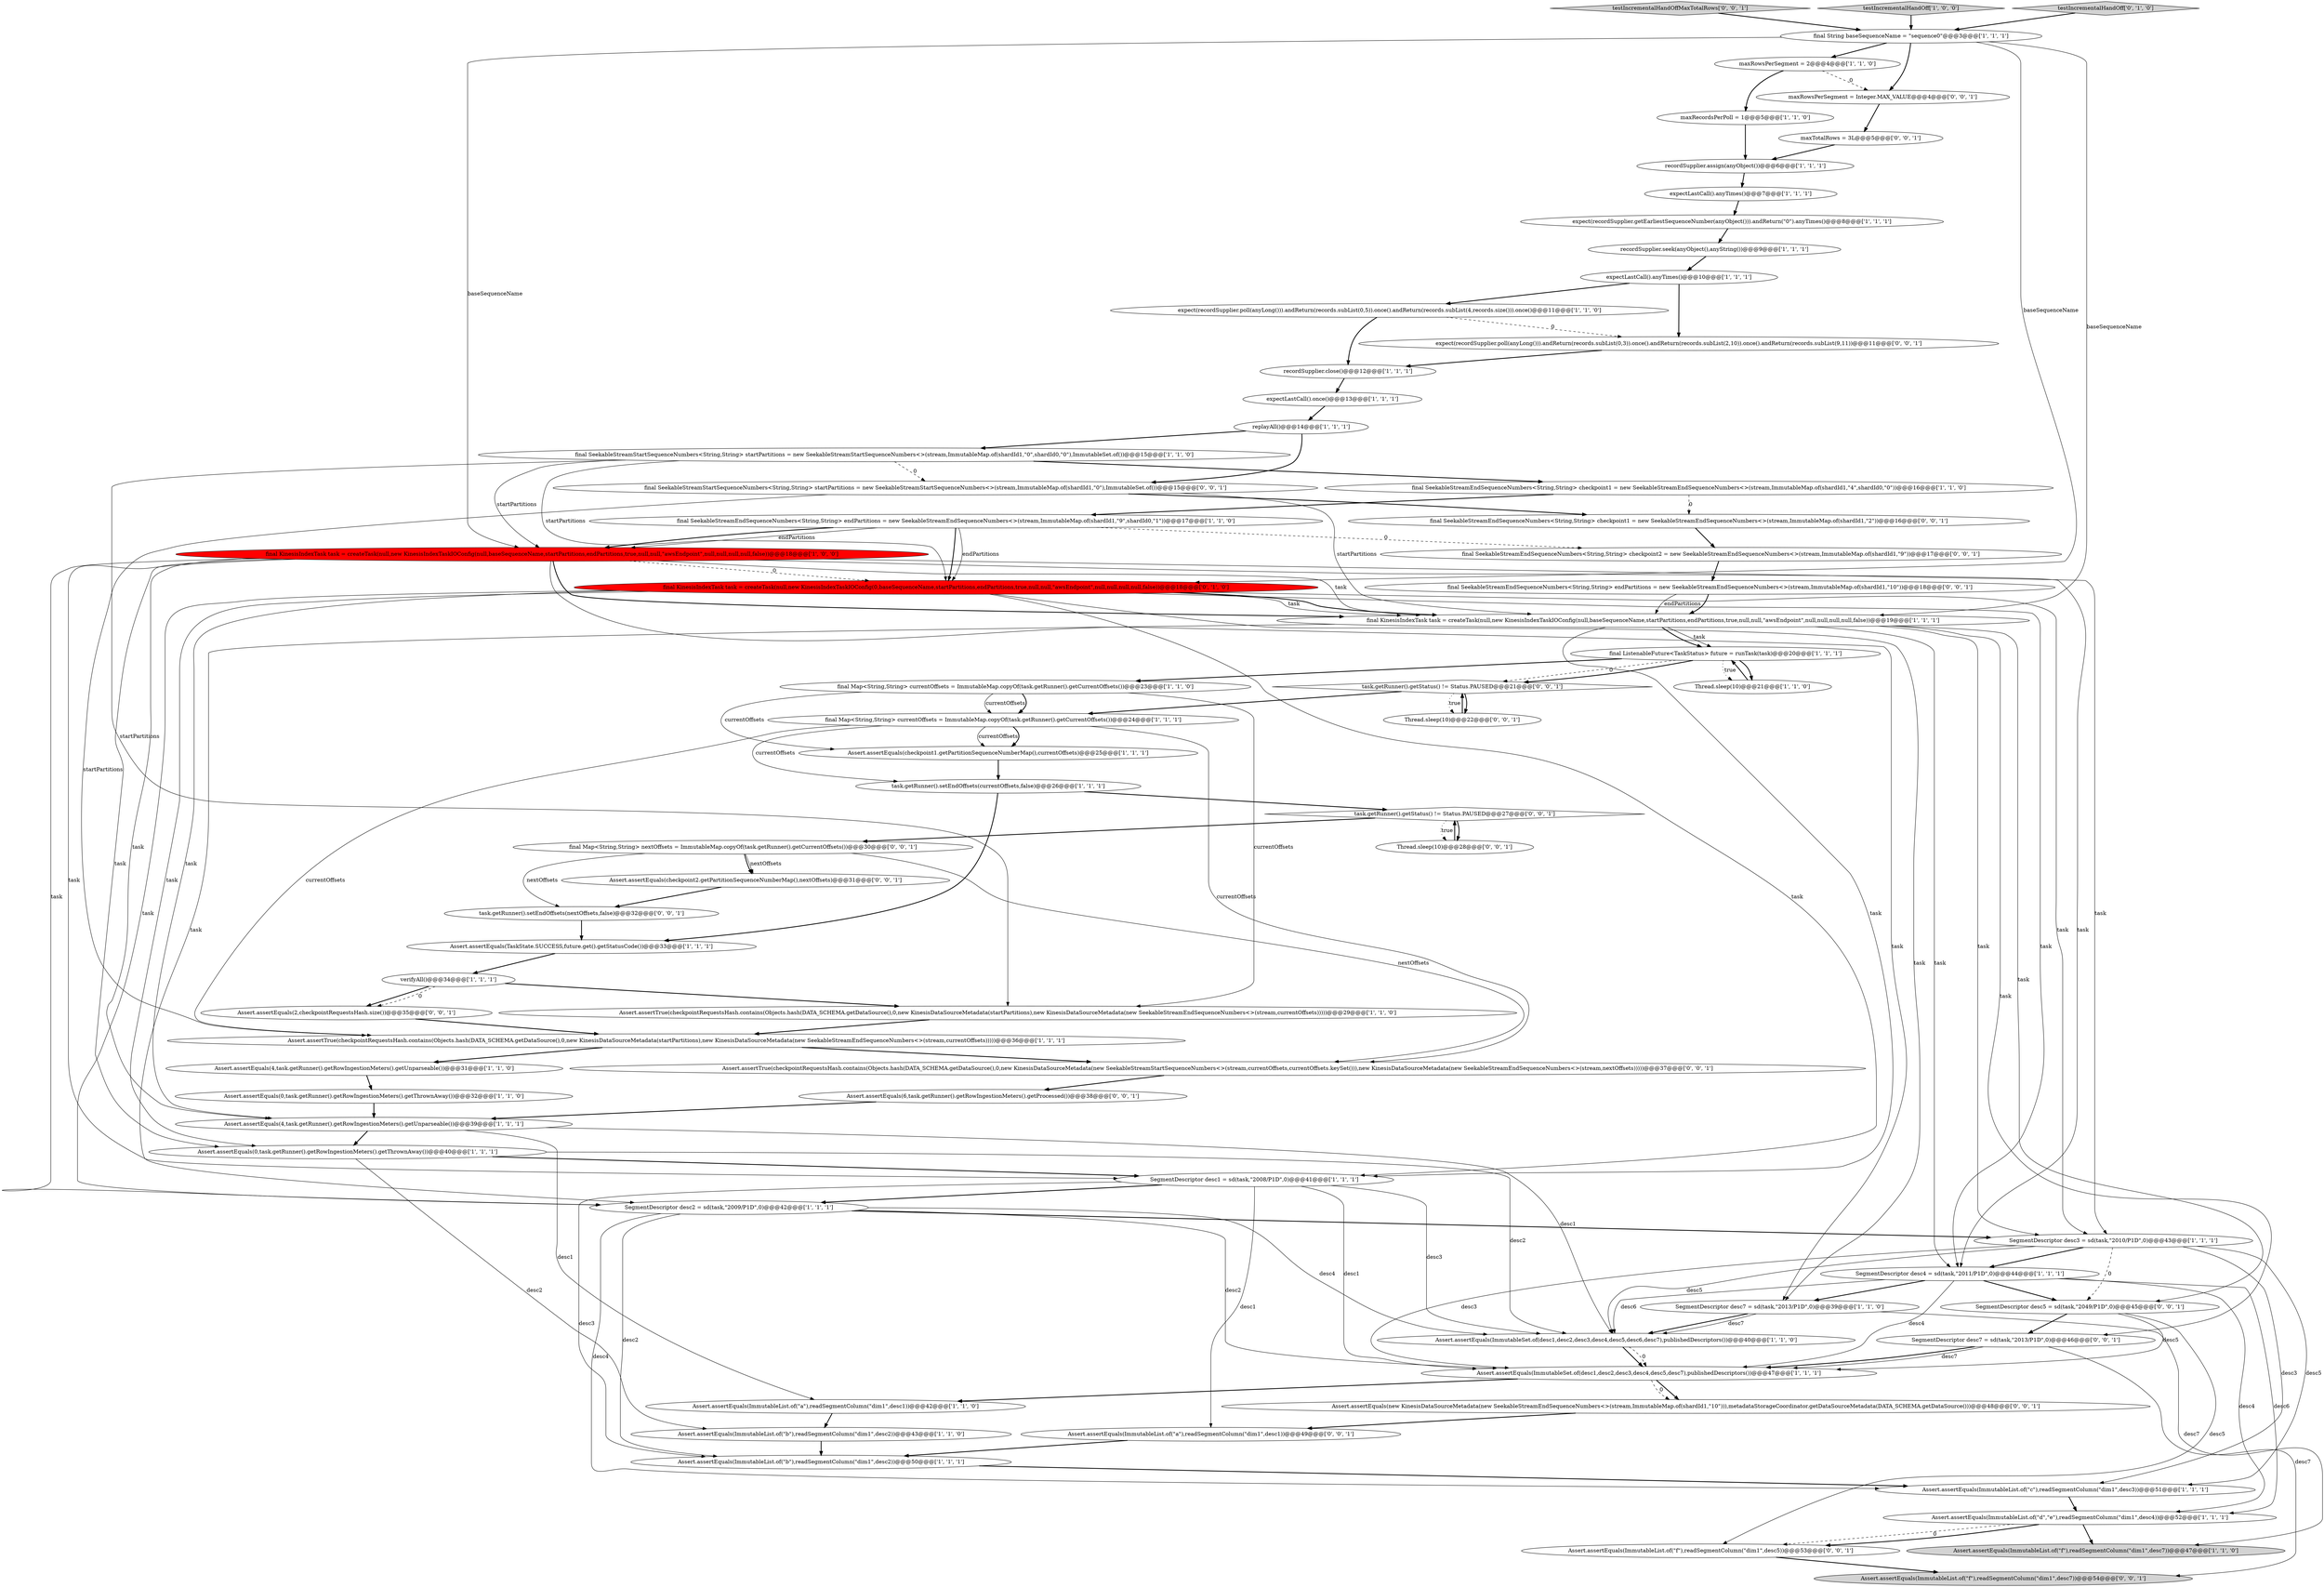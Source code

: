 digraph {
14 [style = filled, label = "final SeekableStreamEndSequenceNumbers<String,String> checkpoint1 = new SeekableStreamEndSequenceNumbers<>(stream,ImmutableMap.of(shardId1,\"4\",shardId0,\"0\"))@@@16@@@['1', '1', '0']", fillcolor = white, shape = ellipse image = "AAA0AAABBB1BBB"];
16 [style = filled, label = "final SeekableStreamEndSequenceNumbers<String,String> endPartitions = new SeekableStreamEndSequenceNumbers<>(stream,ImmutableMap.of(shardId1,\"9\",shardId0,\"1\"))@@@17@@@['1', '1', '0']", fillcolor = white, shape = ellipse image = "AAA0AAABBB1BBB"];
52 [style = filled, label = "testIncrementalHandOffMaxTotalRows['0', '0', '1']", fillcolor = lightgray, shape = diamond image = "AAA0AAABBB3BBB"];
19 [style = filled, label = "expectLastCall().anyTimes()@@@10@@@['1', '1', '1']", fillcolor = white, shape = ellipse image = "AAA0AAABBB1BBB"];
36 [style = filled, label = "Assert.assertEquals(4,task.getRunner().getRowIngestionMeters().getUnparseable())@@@39@@@['1', '1', '1']", fillcolor = white, shape = ellipse image = "AAA0AAABBB1BBB"];
13 [style = filled, label = "SegmentDescriptor desc2 = sd(task,\"2009/P1D\",0)@@@42@@@['1', '1', '1']", fillcolor = white, shape = ellipse image = "AAA0AAABBB1BBB"];
42 [style = filled, label = "Assert.assertEquals(ImmutableList.of(\"b\"),readSegmentColumn(\"dim1\",desc2))@@@50@@@['1', '1', '1']", fillcolor = white, shape = ellipse image = "AAA0AAABBB1BBB"];
22 [style = filled, label = "Assert.assertEquals(TaskState.SUCCESS,future.get().getStatusCode())@@@33@@@['1', '1', '1']", fillcolor = white, shape = ellipse image = "AAA0AAABBB1BBB"];
38 [style = filled, label = "Assert.assertEquals(ImmutableList.of(\"f\"),readSegmentColumn(\"dim1\",desc7))@@@47@@@['1', '1', '0']", fillcolor = lightgray, shape = ellipse image = "AAA0AAABBB1BBB"];
43 [style = filled, label = "task.getRunner().setEndOffsets(currentOffsets,false)@@@26@@@['1', '1', '1']", fillcolor = white, shape = ellipse image = "AAA0AAABBB1BBB"];
33 [style = filled, label = "SegmentDescriptor desc3 = sd(task,\"2010/P1D\",0)@@@43@@@['1', '1', '1']", fillcolor = white, shape = ellipse image = "AAA0AAABBB1BBB"];
56 [style = filled, label = "Assert.assertEquals(6,task.getRunner().getRowIngestionMeters().getProcessed())@@@38@@@['0', '0', '1']", fillcolor = white, shape = ellipse image = "AAA0AAABBB3BBB"];
10 [style = filled, label = "recordSupplier.assign(anyObject())@@@6@@@['1', '1', '1']", fillcolor = white, shape = ellipse image = "AAA0AAABBB1BBB"];
17 [style = filled, label = "Thread.sleep(10)@@@21@@@['1', '1', '0']", fillcolor = white, shape = ellipse image = "AAA0AAABBB1BBB"];
5 [style = filled, label = "SegmentDescriptor desc7 = sd(task,\"2013/P1D\",0)@@@39@@@['1', '1', '0']", fillcolor = white, shape = ellipse image = "AAA0AAABBB1BBB"];
15 [style = filled, label = "final String baseSequenceName = \"sequence0\"@@@3@@@['1', '1', '1']", fillcolor = white, shape = ellipse image = "AAA0AAABBB1BBB"];
65 [style = filled, label = "Assert.assertEquals(ImmutableList.of(\"f\"),readSegmentColumn(\"dim1\",desc7))@@@54@@@['0', '0', '1']", fillcolor = lightgray, shape = ellipse image = "AAA0AAABBB3BBB"];
51 [style = filled, label = "Assert.assertEquals(new KinesisDataSourceMetadata(new SeekableStreamEndSequenceNumbers<>(stream,ImmutableMap.of(shardId1,\"10\"))),metadataStorageCoordinator.getDataSourceMetadata(DATA_SCHEMA.getDataSource()))@@@48@@@['0', '0', '1']", fillcolor = white, shape = ellipse image = "AAA0AAABBB3BBB"];
34 [style = filled, label = "final ListenableFuture<TaskStatus> future = runTask(task)@@@20@@@['1', '1', '1']", fillcolor = white, shape = ellipse image = "AAA0AAABBB1BBB"];
18 [style = filled, label = "final Map<String,String> currentOffsets = ImmutableMap.copyOf(task.getRunner().getCurrentOffsets())@@@24@@@['1', '1', '1']", fillcolor = white, shape = ellipse image = "AAA0AAABBB1BBB"];
35 [style = filled, label = "Assert.assertTrue(checkpointRequestsHash.contains(Objects.hash(DATA_SCHEMA.getDataSource(),0,new KinesisDataSourceMetadata(startPartitions),new KinesisDataSourceMetadata(new SeekableStreamEndSequenceNumbers<>(stream,currentOffsets)))))@@@29@@@['1', '1', '0']", fillcolor = white, shape = ellipse image = "AAA0AAABBB1BBB"];
45 [style = filled, label = "final KinesisIndexTask task = createTask(null,new KinesisIndexTaskIOConfig(0,baseSequenceName,startPartitions,endPartitions,true,null,null,\"awsEndpoint\",null,null,null,null,false))@@@18@@@['0', '1', '0']", fillcolor = red, shape = ellipse image = "AAA1AAABBB2BBB"];
39 [style = filled, label = "maxRowsPerSegment = 2@@@4@@@['1', '1', '0']", fillcolor = white, shape = ellipse image = "AAA0AAABBB1BBB"];
23 [style = filled, label = "final KinesisIndexTask task = createTask(null,new KinesisIndexTaskIOConfig(null,baseSequenceName,startPartitions,endPartitions,true,null,null,\"awsEndpoint\",null,null,null,null,false))@@@18@@@['1', '0', '0']", fillcolor = red, shape = ellipse image = "AAA1AAABBB1BBB"];
60 [style = filled, label = "Assert.assertEquals(ImmutableList.of(\"f\"),readSegmentColumn(\"dim1\",desc5))@@@53@@@['0', '0', '1']", fillcolor = white, shape = ellipse image = "AAA0AAABBB3BBB"];
58 [style = filled, label = "Thread.sleep(10)@@@22@@@['0', '0', '1']", fillcolor = white, shape = ellipse image = "AAA0AAABBB3BBB"];
32 [style = filled, label = "recordSupplier.seek(anyObject(),anyString())@@@9@@@['1', '1', '1']", fillcolor = white, shape = ellipse image = "AAA0AAABBB1BBB"];
12 [style = filled, label = "expectLastCall().anyTimes()@@@7@@@['1', '1', '1']", fillcolor = white, shape = ellipse image = "AAA0AAABBB1BBB"];
9 [style = filled, label = "Assert.assertEquals(ImmutableSet.of(desc1,desc2,desc3,desc4,desc5,desc6,desc7),publishedDescriptors())@@@40@@@['1', '1', '0']", fillcolor = white, shape = ellipse image = "AAA0AAABBB1BBB"];
69 [style = filled, label = "expect(recordSupplier.poll(anyLong())).andReturn(records.subList(0,3)).once().andReturn(records.subList(2,10)).once().andReturn(records.subList(9,11))@@@11@@@['0', '0', '1']", fillcolor = white, shape = ellipse image = "AAA0AAABBB3BBB"];
44 [style = filled, label = "maxRecordsPerPoll = 1@@@5@@@['1', '1', '0']", fillcolor = white, shape = ellipse image = "AAA0AAABBB1BBB"];
53 [style = filled, label = "SegmentDescriptor desc5 = sd(task,\"2049/P1D\",0)@@@45@@@['0', '0', '1']", fillcolor = white, shape = ellipse image = "AAA0AAABBB3BBB"];
31 [style = filled, label = "Assert.assertEquals(0,task.getRunner().getRowIngestionMeters().getThrownAway())@@@40@@@['1', '1', '1']", fillcolor = white, shape = ellipse image = "AAA0AAABBB1BBB"];
49 [style = filled, label = "Thread.sleep(10)@@@28@@@['0', '0', '1']", fillcolor = white, shape = ellipse image = "AAA0AAABBB3BBB"];
63 [style = filled, label = "Assert.assertEquals(2,checkpointRequestsHash.size())@@@35@@@['0', '0', '1']", fillcolor = white, shape = ellipse image = "AAA0AAABBB3BBB"];
1 [style = filled, label = "testIncrementalHandOff['1', '0', '0']", fillcolor = lightgray, shape = diamond image = "AAA0AAABBB1BBB"];
41 [style = filled, label = "Assert.assertEquals(ImmutableList.of(\"a\"),readSegmentColumn(\"dim1\",desc1))@@@42@@@['1', '1', '0']", fillcolor = white, shape = ellipse image = "AAA0AAABBB1BBB"];
46 [style = filled, label = "testIncrementalHandOff['0', '1', '0']", fillcolor = lightgray, shape = diamond image = "AAA0AAABBB2BBB"];
21 [style = filled, label = "SegmentDescriptor desc4 = sd(task,\"2011/P1D\",0)@@@44@@@['1', '1', '1']", fillcolor = white, shape = ellipse image = "AAA0AAABBB1BBB"];
30 [style = filled, label = "final SeekableStreamStartSequenceNumbers<String,String> startPartitions = new SeekableStreamStartSequenceNumbers<>(stream,ImmutableMap.of(shardId1,\"0\",shardId0,\"0\"),ImmutableSet.of())@@@15@@@['1', '1', '0']", fillcolor = white, shape = ellipse image = "AAA0AAABBB1BBB"];
29 [style = filled, label = "Assert.assertEquals(ImmutableList.of(\"c\"),readSegmentColumn(\"dim1\",desc3))@@@51@@@['1', '1', '1']", fillcolor = white, shape = ellipse image = "AAA0AAABBB1BBB"];
54 [style = filled, label = "Assert.assertEquals(ImmutableList.of(\"a\"),readSegmentColumn(\"dim1\",desc1))@@@49@@@['0', '0', '1']", fillcolor = white, shape = ellipse image = "AAA0AAABBB3BBB"];
37 [style = filled, label = "Assert.assertEquals(ImmutableList.of(\"b\"),readSegmentColumn(\"dim1\",desc2))@@@43@@@['1', '1', '0']", fillcolor = white, shape = ellipse image = "AAA0AAABBB1BBB"];
0 [style = filled, label = "Assert.assertEquals(checkpoint1.getPartitionSequenceNumberMap(),currentOffsets)@@@25@@@['1', '1', '1']", fillcolor = white, shape = ellipse image = "AAA0AAABBB1BBB"];
59 [style = filled, label = "maxTotalRows = 3L@@@5@@@['0', '0', '1']", fillcolor = white, shape = ellipse image = "AAA0AAABBB3BBB"];
25 [style = filled, label = "Assert.assertEquals(4,task.getRunner().getRowIngestionMeters().getUnparseable())@@@31@@@['1', '1', '0']", fillcolor = white, shape = ellipse image = "AAA0AAABBB1BBB"];
67 [style = filled, label = "final SeekableStreamEndSequenceNumbers<String,String> endPartitions = new SeekableStreamEndSequenceNumbers<>(stream,ImmutableMap.of(shardId1,\"10\"))@@@18@@@['0', '0', '1']", fillcolor = white, shape = ellipse image = "AAA0AAABBB3BBB"];
7 [style = filled, label = "Assert.assertEquals(ImmutableSet.of(desc1,desc2,desc3,desc4,desc5,desc7),publishedDescriptors())@@@47@@@['1', '1', '1']", fillcolor = white, shape = ellipse image = "AAA0AAABBB1BBB"];
3 [style = filled, label = "replayAll()@@@14@@@['1', '1', '1']", fillcolor = white, shape = ellipse image = "AAA0AAABBB1BBB"];
24 [style = filled, label = "final Map<String,String> currentOffsets = ImmutableMap.copyOf(task.getRunner().getCurrentOffsets())@@@23@@@['1', '1', '0']", fillcolor = white, shape = ellipse image = "AAA0AAABBB1BBB"];
8 [style = filled, label = "expect(recordSupplier.poll(anyLong())).andReturn(records.subList(0,5)).once().andReturn(records.subList(4,records.size())).once()@@@11@@@['1', '1', '0']", fillcolor = white, shape = ellipse image = "AAA0AAABBB1BBB"];
62 [style = filled, label = "final SeekableStreamStartSequenceNumbers<String,String> startPartitions = new SeekableStreamStartSequenceNumbers<>(stream,ImmutableMap.of(shardId1,\"0\"),ImmutableSet.of())@@@15@@@['0', '0', '1']", fillcolor = white, shape = ellipse image = "AAA0AAABBB3BBB"];
28 [style = filled, label = "expectLastCall().once()@@@13@@@['1', '1', '1']", fillcolor = white, shape = ellipse image = "AAA0AAABBB1BBB"];
68 [style = filled, label = "maxRowsPerSegment = Integer.MAX_VALUE@@@4@@@['0', '0', '1']", fillcolor = white, shape = ellipse image = "AAA0AAABBB3BBB"];
66 [style = filled, label = "task.getRunner().getStatus() != Status.PAUSED@@@21@@@['0', '0', '1']", fillcolor = white, shape = diamond image = "AAA0AAABBB3BBB"];
57 [style = filled, label = "final SeekableStreamEndSequenceNumbers<String,String> checkpoint1 = new SeekableStreamEndSequenceNumbers<>(stream,ImmutableMap.of(shardId1,\"2\"))@@@16@@@['0', '0', '1']", fillcolor = white, shape = ellipse image = "AAA0AAABBB3BBB"];
6 [style = filled, label = "final KinesisIndexTask task = createTask(null,new KinesisIndexTaskIOConfig(null,baseSequenceName,startPartitions,endPartitions,true,null,null,\"awsEndpoint\",null,null,null,null,false))@@@19@@@['1', '1', '1']", fillcolor = white, shape = ellipse image = "AAA0AAABBB1BBB"];
26 [style = filled, label = "Assert.assertEquals(ImmutableList.of(\"d\",\"e\"),readSegmentColumn(\"dim1\",desc4))@@@52@@@['1', '1', '1']", fillcolor = white, shape = ellipse image = "AAA0AAABBB1BBB"];
27 [style = filled, label = "SegmentDescriptor desc1 = sd(task,\"2008/P1D\",0)@@@41@@@['1', '1', '1']", fillcolor = white, shape = ellipse image = "AAA0AAABBB1BBB"];
40 [style = filled, label = "Assert.assertTrue(checkpointRequestsHash.contains(Objects.hash(DATA_SCHEMA.getDataSource(),0,new KinesisDataSourceMetadata(startPartitions),new KinesisDataSourceMetadata(new SeekableStreamEndSequenceNumbers<>(stream,currentOffsets)))))@@@36@@@['1', '1', '1']", fillcolor = white, shape = ellipse image = "AAA0AAABBB1BBB"];
2 [style = filled, label = "verifyAll()@@@34@@@['1', '1', '1']", fillcolor = white, shape = ellipse image = "AAA0AAABBB1BBB"];
4 [style = filled, label = "Assert.assertEquals(0,task.getRunner().getRowIngestionMeters().getThrownAway())@@@32@@@['1', '1', '0']", fillcolor = white, shape = ellipse image = "AAA0AAABBB1BBB"];
50 [style = filled, label = "Assert.assertTrue(checkpointRequestsHash.contains(Objects.hash(DATA_SCHEMA.getDataSource(),0,new KinesisDataSourceMetadata(new SeekableStreamStartSequenceNumbers<>(stream,currentOffsets,currentOffsets.keySet())),new KinesisDataSourceMetadata(new SeekableStreamEndSequenceNumbers<>(stream,nextOffsets)))))@@@37@@@['0', '0', '1']", fillcolor = white, shape = ellipse image = "AAA0AAABBB3BBB"];
11 [style = filled, label = "expect(recordSupplier.getEarliestSequenceNumber(anyObject())).andReturn(\"0\").anyTimes()@@@8@@@['1', '1', '1']", fillcolor = white, shape = ellipse image = "AAA0AAABBB1BBB"];
47 [style = filled, label = "Assert.assertEquals(checkpoint2.getPartitionSequenceNumberMap(),nextOffsets)@@@31@@@['0', '0', '1']", fillcolor = white, shape = ellipse image = "AAA0AAABBB3BBB"];
55 [style = filled, label = "task.getRunner().getStatus() != Status.PAUSED@@@27@@@['0', '0', '1']", fillcolor = white, shape = diamond image = "AAA0AAABBB3BBB"];
20 [style = filled, label = "recordSupplier.close()@@@12@@@['1', '1', '1']", fillcolor = white, shape = ellipse image = "AAA0AAABBB1BBB"];
61 [style = filled, label = "SegmentDescriptor desc7 = sd(task,\"2013/P1D\",0)@@@46@@@['0', '0', '1']", fillcolor = white, shape = ellipse image = "AAA0AAABBB3BBB"];
64 [style = filled, label = "final Map<String,String> nextOffsets = ImmutableMap.copyOf(task.getRunner().getCurrentOffsets())@@@30@@@['0', '0', '1']", fillcolor = white, shape = ellipse image = "AAA0AAABBB3BBB"];
48 [style = filled, label = "task.getRunner().setEndOffsets(nextOffsets,false)@@@32@@@['0', '0', '1']", fillcolor = white, shape = ellipse image = "AAA0AAABBB3BBB"];
70 [style = filled, label = "final SeekableStreamEndSequenceNumbers<String,String> checkpoint2 = new SeekableStreamEndSequenceNumbers<>(stream,ImmutableMap.of(shardId1,\"9\"))@@@17@@@['0', '0', '1']", fillcolor = white, shape = ellipse image = "AAA0AAABBB3BBB"];
2->35 [style = bold, label=""];
27->13 [style = bold, label=""];
70->67 [style = bold, label=""];
18->0 [style = solid, label="currentOffsets"];
15->6 [style = solid, label="baseSequenceName"];
5->9 [style = bold, label=""];
43->55 [style = bold, label=""];
23->27 [style = solid, label="task"];
21->9 [style = solid, label="desc6"];
27->54 [style = solid, label="desc1"];
62->40 [style = solid, label="startPartitions"];
6->53 [style = solid, label="task"];
46->15 [style = bold, label=""];
55->49 [style = bold, label=""];
21->26 [style = solid, label="desc6"];
21->26 [style = solid, label="desc4"];
40->25 [style = bold, label=""];
50->56 [style = bold, label=""];
24->0 [style = solid, label="currentOffsets"];
24->18 [style = solid, label="currentOffsets"];
9->7 [style = bold, label=""];
16->70 [style = dashed, label="0"];
42->29 [style = bold, label=""];
3->62 [style = bold, label=""];
49->55 [style = bold, label=""];
30->23 [style = solid, label="startPartitions"];
39->68 [style = dashed, label="0"];
30->62 [style = dashed, label="0"];
26->60 [style = dashed, label="0"];
26->60 [style = bold, label=""];
8->20 [style = bold, label=""];
34->24 [style = bold, label=""];
45->6 [style = bold, label=""];
10->12 [style = bold, label=""];
34->17 [style = bold, label=""];
2->63 [style = bold, label=""];
31->37 [style = solid, label="desc2"];
34->66 [style = dashed, label="0"];
19->69 [style = bold, label=""];
13->9 [style = solid, label="desc4"];
30->14 [style = bold, label=""];
60->65 [style = bold, label=""];
4->36 [style = bold, label=""];
28->3 [style = bold, label=""];
9->7 [style = dashed, label="0"];
55->64 [style = bold, label=""];
3->30 [style = bold, label=""];
67->6 [style = solid, label="endPartitions"];
18->0 [style = bold, label=""];
14->16 [style = bold, label=""];
40->50 [style = bold, label=""];
30->45 [style = solid, label="startPartitions"];
33->53 [style = dashed, label="0"];
13->7 [style = solid, label="desc2"];
47->48 [style = bold, label=""];
51->54 [style = bold, label=""];
16->45 [style = bold, label=""];
6->21 [style = solid, label="task"];
8->69 [style = dashed, label="0"];
45->31 [style = solid, label="task"];
36->31 [style = bold, label=""];
41->37 [style = bold, label=""];
12->11 [style = bold, label=""];
27->7 [style = solid, label="desc1"];
53->60 [style = solid, label="desc5"];
21->7 [style = solid, label="desc4"];
33->9 [style = solid, label="desc5"];
69->20 [style = bold, label=""];
24->18 [style = bold, label=""];
6->61 [style = solid, label="task"];
29->26 [style = bold, label=""];
18->50 [style = solid, label="currentOffsets"];
35->40 [style = bold, label=""];
17->34 [style = bold, label=""];
23->5 [style = solid, label="task"];
7->51 [style = bold, label=""];
33->7 [style = solid, label="desc3"];
31->27 [style = bold, label=""];
63->40 [style = bold, label=""];
61->7 [style = bold, label=""];
43->22 [style = bold, label=""];
30->35 [style = solid, label="startPartitions"];
24->35 [style = solid, label="currentOffsets"];
64->48 [style = solid, label="nextOffsets"];
59->10 [style = bold, label=""];
16->23 [style = solid, label="endPartitions"];
7->51 [style = dashed, label="0"];
31->9 [style = solid, label="desc2"];
57->70 [style = bold, label=""];
62->6 [style = solid, label="startPartitions"];
45->33 [style = solid, label="task"];
52->15 [style = bold, label=""];
23->33 [style = solid, label="task"];
23->31 [style = solid, label="task"];
56->36 [style = bold, label=""];
22->2 [style = bold, label=""];
6->34 [style = solid, label="task"];
6->34 [style = bold, label=""];
55->49 [style = dotted, label="true"];
23->13 [style = solid, label="task"];
0->43 [style = bold, label=""];
45->5 [style = solid, label="task"];
64->47 [style = solid, label="nextOffsets"];
67->6 [style = bold, label=""];
11->32 [style = bold, label=""];
16->23 [style = bold, label=""];
32->19 [style = bold, label=""];
18->40 [style = solid, label="currentOffsets"];
15->68 [style = bold, label=""];
54->42 [style = bold, label=""];
33->29 [style = solid, label="desc5"];
58->66 [style = bold, label=""];
66->58 [style = bold, label=""];
13->42 [style = solid, label="desc2"];
21->5 [style = bold, label=""];
15->23 [style = solid, label="baseSequenceName"];
27->42 [style = solid, label="desc3"];
23->21 [style = solid, label="task"];
23->6 [style = bold, label=""];
45->6 [style = solid, label="task"];
5->9 [style = solid, label="desc7"];
45->21 [style = solid, label="task"];
5->38 [style = solid, label="desc7"];
7->41 [style = bold, label=""];
13->29 [style = solid, label="desc4"];
23->6 [style = solid, label="task"];
6->13 [style = solid, label="task"];
37->42 [style = bold, label=""];
2->63 [style = dashed, label="0"];
34->66 [style = bold, label=""];
53->61 [style = bold, label=""];
45->13 [style = solid, label="task"];
64->50 [style = solid, label="nextOffsets"];
61->7 [style = solid, label="desc7"];
39->44 [style = bold, label=""];
36->9 [style = solid, label="desc1"];
15->45 [style = solid, label="baseSequenceName"];
1->15 [style = bold, label=""];
20->28 [style = bold, label=""];
33->29 [style = solid, label="desc3"];
23->45 [style = dashed, label="0"];
44->10 [style = bold, label=""];
25->4 [style = bold, label=""];
18->43 [style = solid, label="currentOffsets"];
48->22 [style = bold, label=""];
45->27 [style = solid, label="task"];
14->57 [style = dashed, label="0"];
62->57 [style = bold, label=""];
66->58 [style = dotted, label="true"];
19->8 [style = bold, label=""];
26->38 [style = bold, label=""];
61->65 [style = solid, label="desc7"];
23->36 [style = solid, label="task"];
6->33 [style = solid, label="task"];
64->47 [style = bold, label=""];
16->45 [style = solid, label="endPartitions"];
34->17 [style = dotted, label="true"];
6->27 [style = solid, label="task"];
66->18 [style = bold, label=""];
53->7 [style = solid, label="desc5"];
15->39 [style = bold, label=""];
68->59 [style = bold, label=""];
27->9 [style = solid, label="desc3"];
45->36 [style = solid, label="task"];
36->41 [style = solid, label="desc1"];
33->21 [style = bold, label=""];
13->33 [style = bold, label=""];
21->53 [style = bold, label=""];
}
